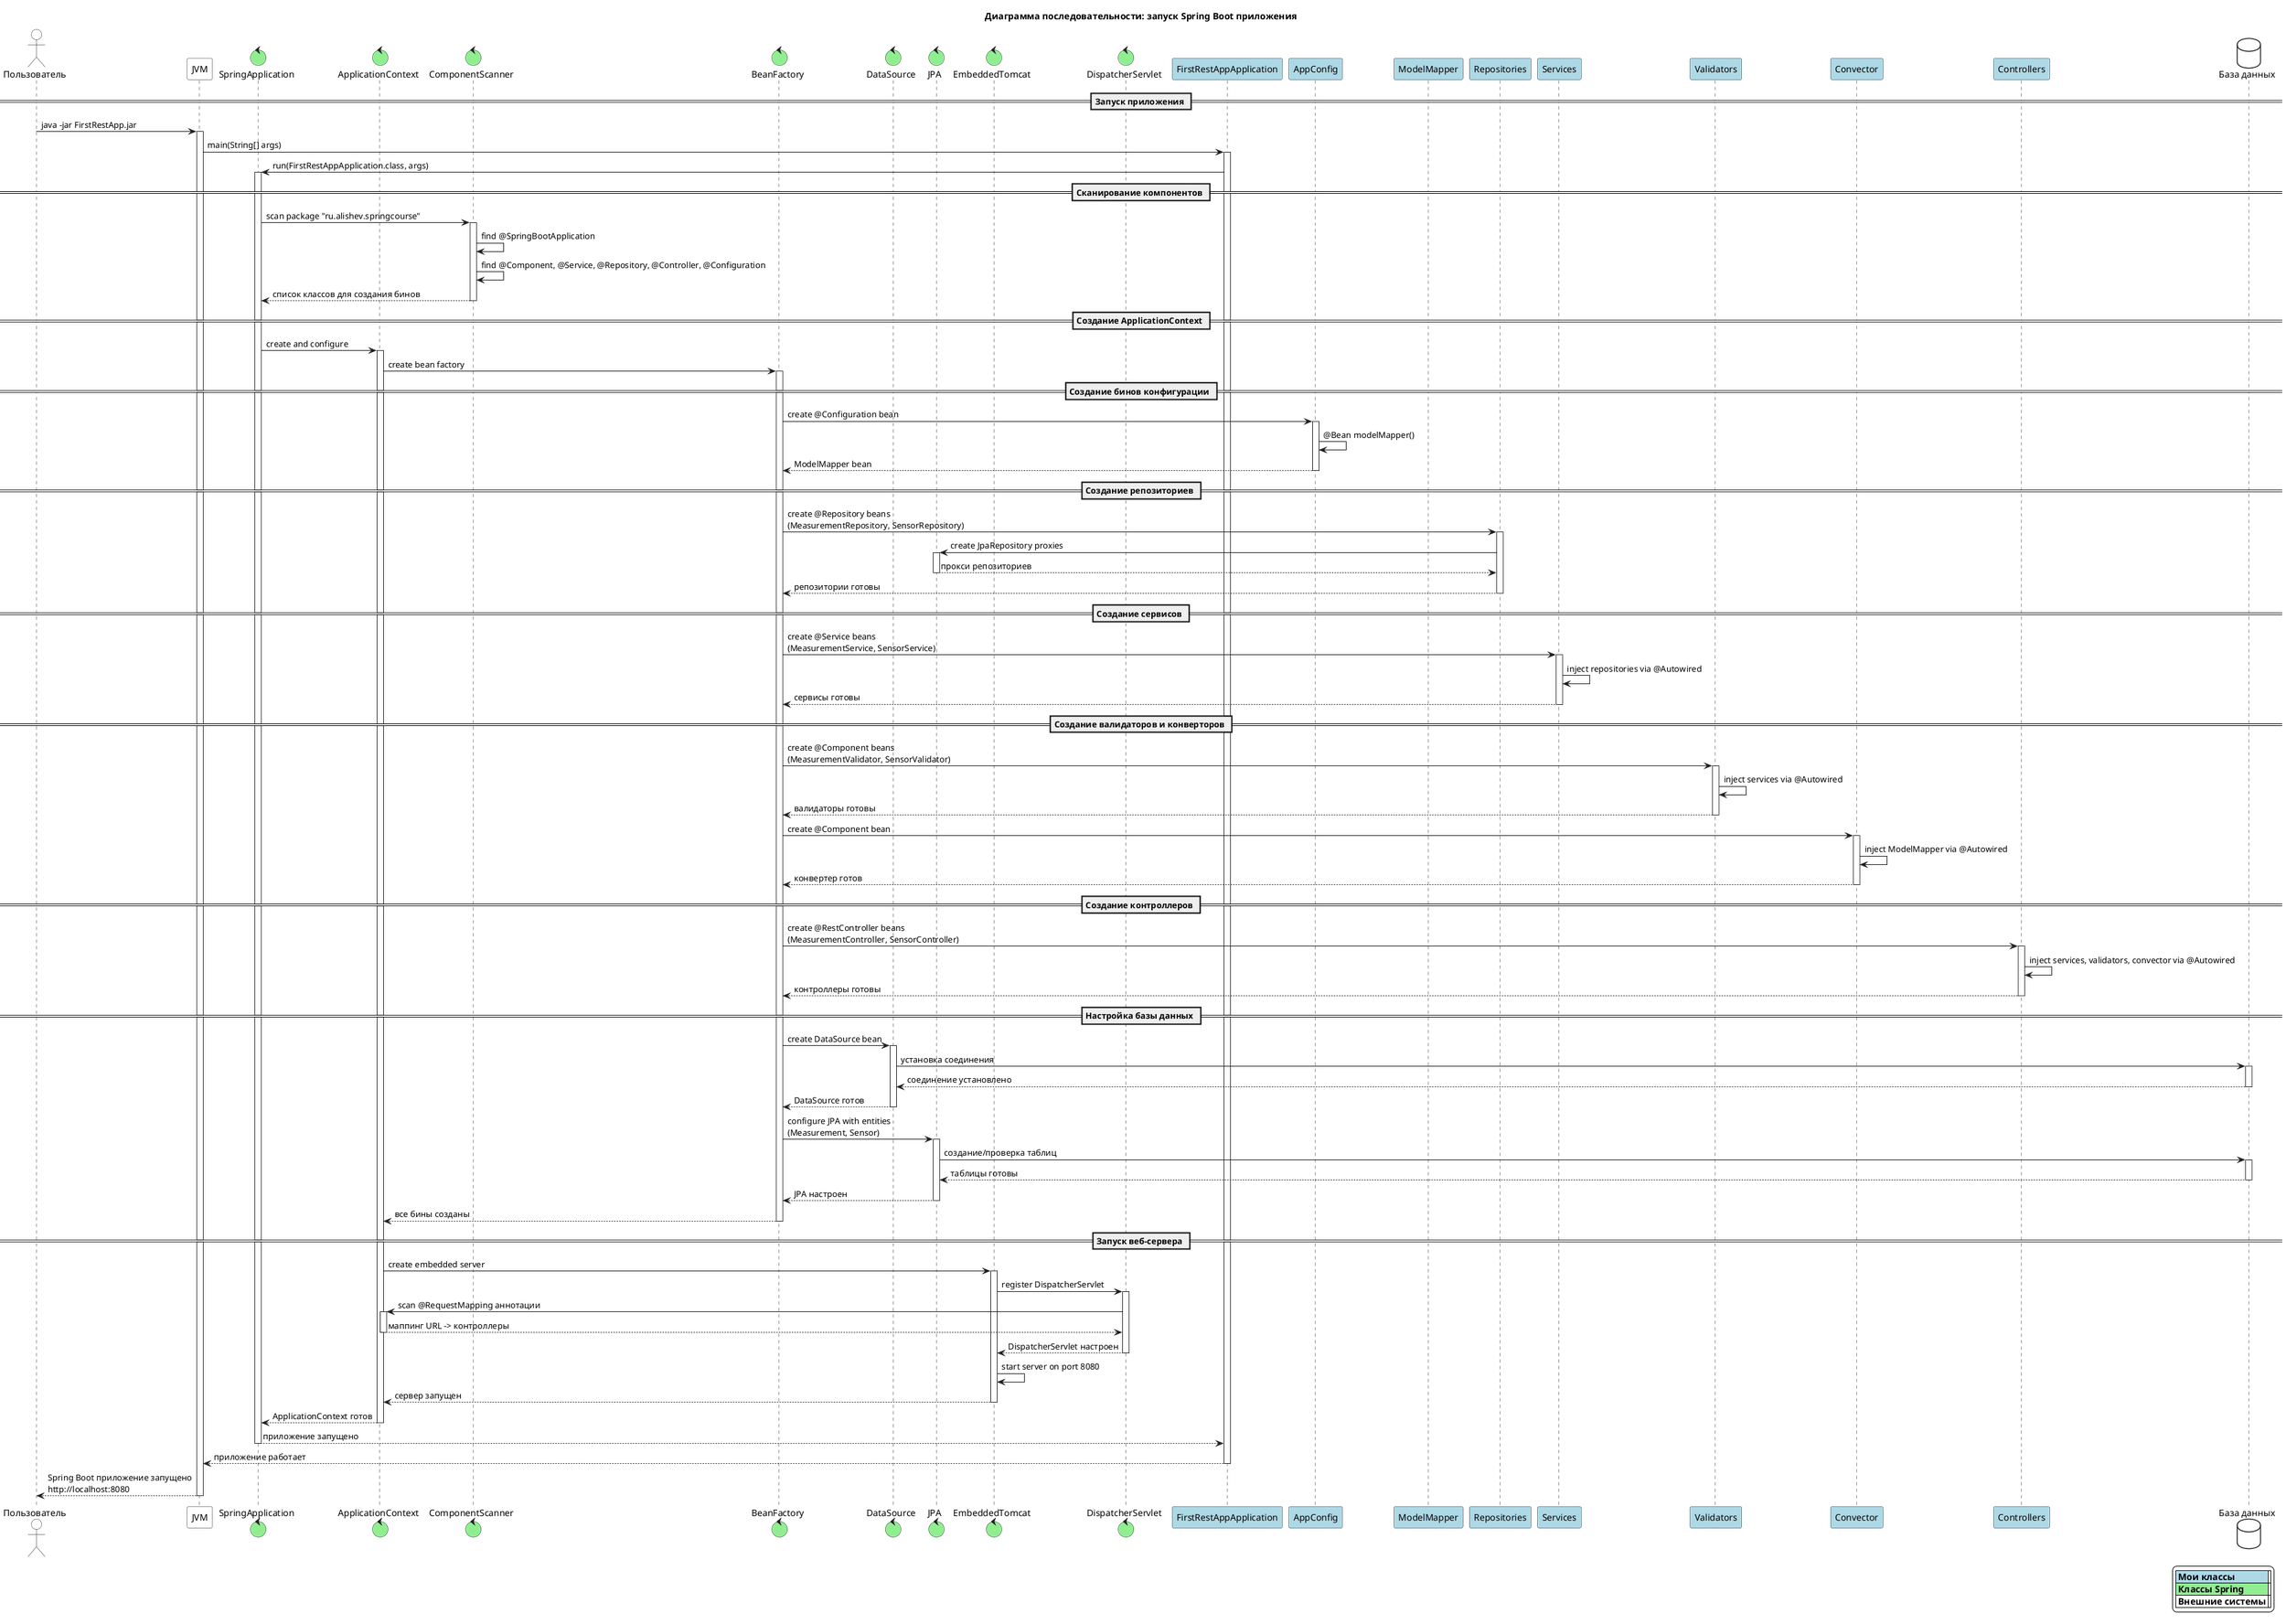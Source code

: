 @startuml
title Диаграмма последовательности: запуск Spring Boot приложения

skinparam BackgroundColor transparent
skinparam ParticipantBackgroundColor #LightBlue
skinparam ActorBackgroundColor #White
skinparam ControlBackgroundColor #LightGreen
skinparam DatabaseBackgroundColor #White

actor "Пользователь" as User #White
participant "JVM" as JVM #White
control "SpringApplication" as SpringApp #LightGreen
control "ApplicationContext" as AppContext #LightGreen
control "ComponentScanner" as ComponentScanner #LightGreen
control "BeanFactory" as BeanFactory #LightGreen
control "DataSource" as DataSource #LightGreen
control "JPA" as JPA #LightGreen
control "EmbeddedTomcat" as Tomcat #LightGreen
control "DispatcherServlet" as Dispatcher #LightGreen
participant "FirstRestAppApplication" as MainApp #LightBlue
participant "AppConfig" as AppConfig #LightBlue
participant "ModelMapper" as ModelMapper #LightBlue
participant "Repositories" as Repositories #LightBlue
participant "Services" as Services #LightBlue
participant "Validators" as Validators #LightBlue
participant "Convector" as Convector #LightBlue
participant "Controllers" as Controllers #LightBlue
database "База данных" as Database #White

== Запуск приложения ==

User -> JVM: java -jar FirstRestApp.jar
activate JVM

JVM -> MainApp: main(String[] args)
activate MainApp

MainApp -> SpringApp: run(FirstRestAppApplication.class, args)
activate SpringApp

== Сканирование компонентов ==

SpringApp -> ComponentScanner: scan package "ru.alishev.springcourse"
activate ComponentScanner

ComponentScanner -> ComponentScanner: find @SpringBootApplication
ComponentScanner -> ComponentScanner: find @Component, @Service, @Repository, @Controller, @Configuration

ComponentScanner --> SpringApp: список классов для создания бинов
deactivate ComponentScanner

== Создание ApplicationContext ==

SpringApp -> AppContext: create and configure
activate AppContext

AppContext -> BeanFactory: create bean factory
activate BeanFactory

== Создание бинов конфигурации ==

BeanFactory -> AppConfig: create @Configuration bean
activate AppConfig

AppConfig -> AppConfig: @Bean modelMapper()
AppConfig --> BeanFactory: ModelMapper bean
deactivate AppConfig

== Создание репозиториев ==

BeanFactory -> Repositories: create @Repository beans\n(MeasurementRepository, SensorRepository)
activate Repositories

Repositories -> JPA: create JpaRepository proxies
activate JPA
JPA --> Repositories: прокси репозиториев
deactivate JPA

Repositories --> BeanFactory: репозитории готовы
deactivate Repositories

== Создание сервисов ==

BeanFactory -> Services: create @Service beans\n(MeasurementService, SensorService)
activate Services

Services -> Services: inject repositories via @Autowired
Services --> BeanFactory: сервисы готовы
deactivate Services

== Создание валидаторов и конверторов ==

BeanFactory -> Validators: create @Component beans\n(MeasurementValidator, SensorValidator)
activate Validators

Validators -> Validators: inject services via @Autowired
Validators --> BeanFactory: валидаторы готовы
deactivate Validators

BeanFactory -> Convector: create @Component bean
activate Convector

Convector -> Convector: inject ModelMapper via @Autowired
Convector --> BeanFactory: конвертер готов
deactivate Convector

== Создание контроллеров ==

BeanFactory -> Controllers: create @RestController beans\n(MeasurementController, SensorController)
activate Controllers

Controllers -> Controllers: inject services, validators, convector via @Autowired
Controllers --> BeanFactory: контроллеры готовы
deactivate Controllers

== Настройка базы данных ==

BeanFactory -> DataSource: create DataSource bean
activate DataSource

DataSource -> Database: установка соединения
activate Database
Database --> DataSource: соединение установлено
deactivate Database

DataSource --> BeanFactory: DataSource готов
deactivate DataSource

BeanFactory -> JPA: configure JPA with entities\n(Measurement, Sensor)
activate JPA

JPA -> Database: создание/проверка таблиц
activate Database
Database --> JPA: таблицы готовы
deactivate Database

JPA --> BeanFactory: JPA настроен
deactivate JPA

BeanFactory --> AppContext: все бины созданы
deactivate BeanFactory

== Запуск веб-сервера ==

AppContext -> Tomcat: create embedded server
activate Tomcat

Tomcat -> Dispatcher: register DispatcherServlet
activate Dispatcher

Dispatcher -> AppContext: scan @RequestMapping аннотации
activate AppContext
AppContext --> Dispatcher: маппинг URL -> контроллеры
deactivate AppContext

Dispatcher --> Tomcat: DispatcherServlet настроен
deactivate Dispatcher

Tomcat -> Tomcat: start server on port 8080
Tomcat --> AppContext: сервер запущен
deactivate Tomcat

AppContext --> SpringApp: ApplicationContext готов
deactivate AppContext

SpringApp --> MainApp: приложение запущено
deactivate SpringApp

MainApp --> JVM: приложение работает
deactivate MainApp

JVM --> User: Spring Boot приложение запущено\nhttp://localhost:8080
deactivate JVM


legend right
  |<#LightBlue> **Мои классы** | |
  |<#LightGreen> **Классы Spring** | |
  | **Внешние системы** | |
end legend

@enduml